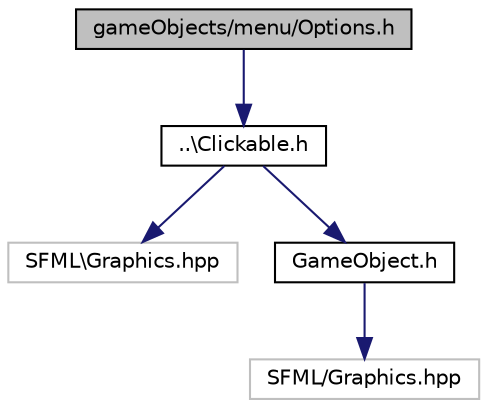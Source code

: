 digraph "gameObjects/menu/Options.h"
{
  edge [fontname="Helvetica",fontsize="10",labelfontname="Helvetica",labelfontsize="10"];
  node [fontname="Helvetica",fontsize="10",shape=record];
  Node1 [label="gameObjects/menu/Options.h",height=0.2,width=0.4,color="black", fillcolor="grey75", style="filled", fontcolor="black"];
  Node1 -> Node2 [color="midnightblue",fontsize="10",style="solid"];
  Node2 [label="..\\Clickable.h",height=0.2,width=0.4,color="black", fillcolor="white", style="filled",URL="$_clickable_8h.html"];
  Node2 -> Node3 [color="midnightblue",fontsize="10",style="solid"];
  Node3 [label="SFML\\Graphics.hpp",height=0.2,width=0.4,color="grey75", fillcolor="white", style="filled"];
  Node2 -> Node4 [color="midnightblue",fontsize="10",style="solid"];
  Node4 [label="GameObject.h",height=0.2,width=0.4,color="black", fillcolor="white", style="filled",URL="$_game_object_8h.html"];
  Node4 -> Node5 [color="midnightblue",fontsize="10",style="solid"];
  Node5 [label="SFML/Graphics.hpp",height=0.2,width=0.4,color="grey75", fillcolor="white", style="filled"];
}
